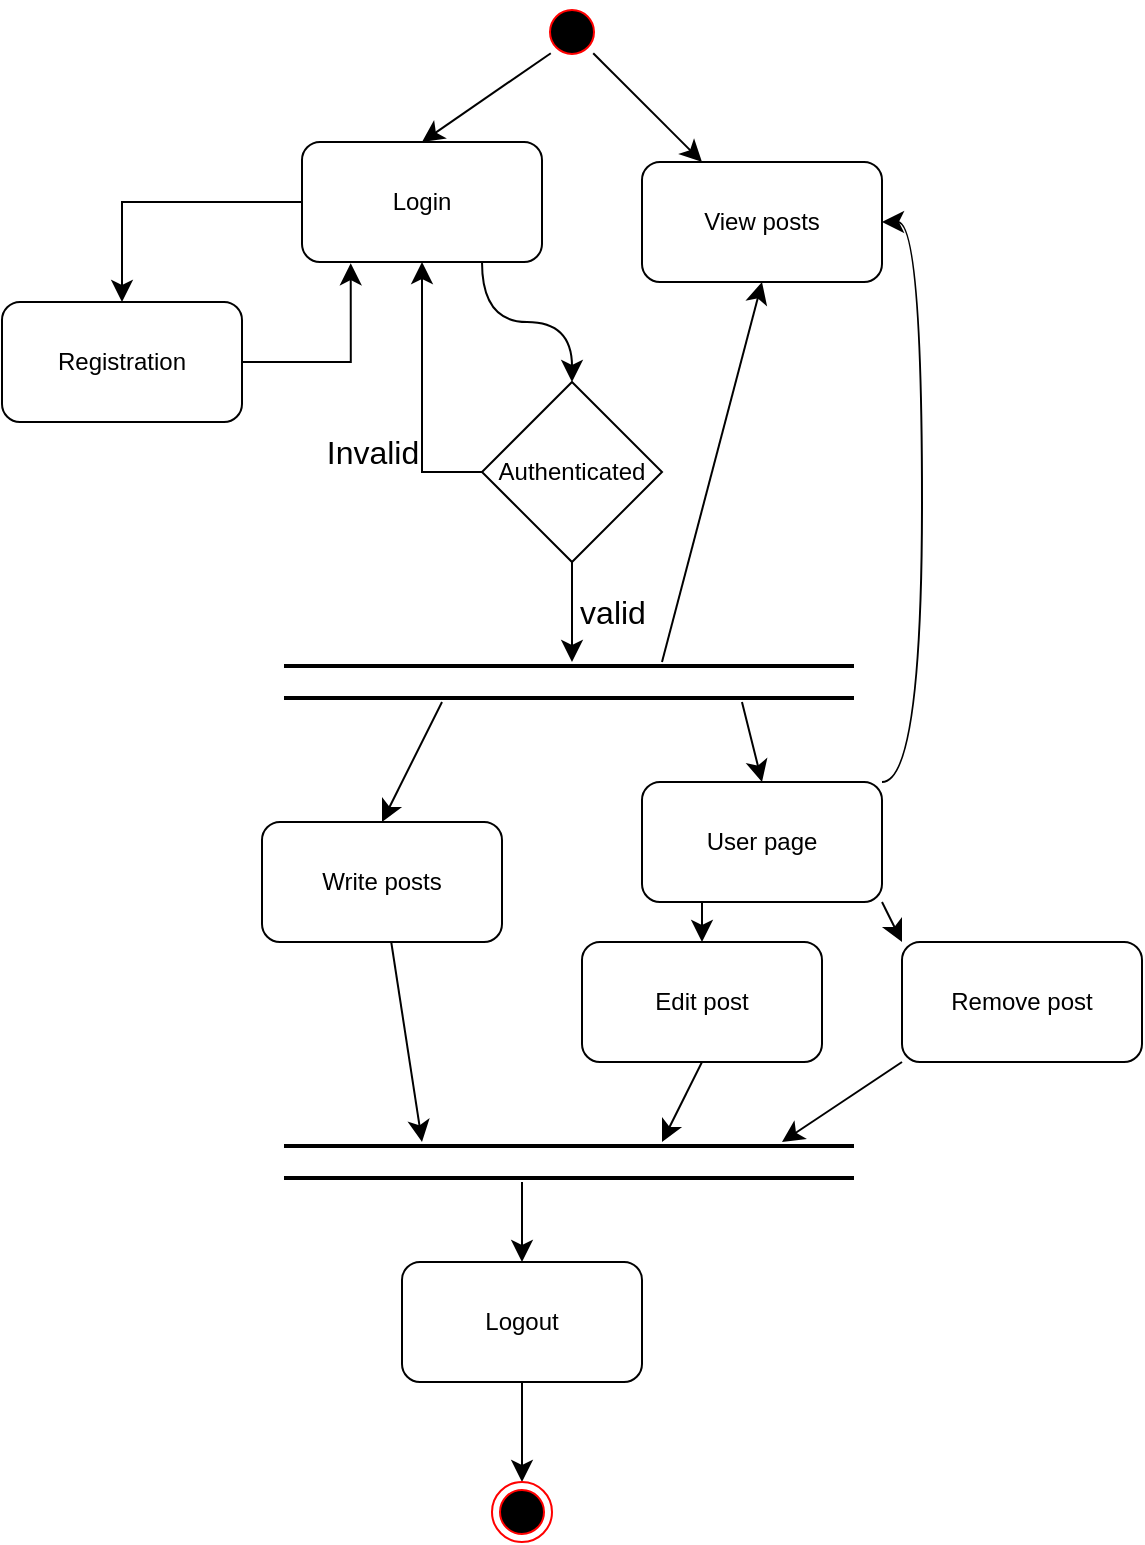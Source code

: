 <mxfile version="24.7.8" pages="3">
  <diagram name="01-Reg@Login" id="q4ly9CBJmxnuTu-2eLOl">
    <mxGraphModel dx="1650" dy="890" grid="1" gridSize="10" guides="1" tooltips="1" connect="1" arrows="1" fold="1" page="1" pageScale="1" pageWidth="827" pageHeight="1169" math="0" shadow="0">
      <root>
        <mxCell id="0" />
        <mxCell id="1" parent="0" />
        <mxCell id="3OcAJqzGk5esR2HYKRDi-7" style="edgeStyle=none;curved=1;rounded=0;orthogonalLoop=1;jettySize=auto;html=1;exitX=1;exitY=1;exitDx=0;exitDy=0;entryX=0.25;entryY=0;entryDx=0;entryDy=0;fontSize=12;startSize=8;endSize=8;" edge="1" parent="1" source="3OcAJqzGk5esR2HYKRDi-3" target="3OcAJqzGk5esR2HYKRDi-6">
          <mxGeometry relative="1" as="geometry" />
        </mxCell>
        <mxCell id="3OcAJqzGk5esR2HYKRDi-13" style="edgeStyle=none;curved=1;rounded=0;orthogonalLoop=1;jettySize=auto;html=1;exitX=0;exitY=1;exitDx=0;exitDy=0;entryX=0.5;entryY=0;entryDx=0;entryDy=0;fontSize=12;startSize=8;endSize=8;" edge="1" parent="1" source="3OcAJqzGk5esR2HYKRDi-3" target="3OcAJqzGk5esR2HYKRDi-8">
          <mxGeometry relative="1" as="geometry" />
        </mxCell>
        <mxCell id="3OcAJqzGk5esR2HYKRDi-3" value="" style="ellipse;html=1;shape=startState;fillColor=#000000;strokeColor=#ff0000;" vertex="1" parent="1">
          <mxGeometry x="400" y="350" width="30" height="30" as="geometry" />
        </mxCell>
        <mxCell id="3OcAJqzGk5esR2HYKRDi-6" value="View posts" style="rounded=1;whiteSpace=wrap;html=1;" vertex="1" parent="1">
          <mxGeometry x="450" y="430" width="120" height="60" as="geometry" />
        </mxCell>
        <mxCell id="3OcAJqzGk5esR2HYKRDi-11" style="edgeStyle=orthogonalEdgeStyle;rounded=0;orthogonalLoop=1;jettySize=auto;html=1;entryX=0.5;entryY=0;entryDx=0;entryDy=0;fontSize=12;startSize=8;endSize=8;" edge="1" parent="1" source="3OcAJqzGk5esR2HYKRDi-8" target="3OcAJqzGk5esR2HYKRDi-9">
          <mxGeometry relative="1" as="geometry" />
        </mxCell>
        <mxCell id="3OcAJqzGk5esR2HYKRDi-15" style="edgeStyle=orthogonalEdgeStyle;rounded=0;orthogonalLoop=1;jettySize=auto;html=1;exitX=0.75;exitY=1;exitDx=0;exitDy=0;entryX=0.5;entryY=0;entryDx=0;entryDy=0;fontSize=12;startSize=8;endSize=8;curved=1;" edge="1" parent="1" source="3OcAJqzGk5esR2HYKRDi-8" target="3OcAJqzGk5esR2HYKRDi-14">
          <mxGeometry relative="1" as="geometry" />
        </mxCell>
        <mxCell id="3OcAJqzGk5esR2HYKRDi-8" value="Login" style="rounded=1;whiteSpace=wrap;html=1;" vertex="1" parent="1">
          <mxGeometry x="280" y="420" width="120" height="60" as="geometry" />
        </mxCell>
        <mxCell id="3OcAJqzGk5esR2HYKRDi-12" style="edgeStyle=orthogonalEdgeStyle;rounded=0;orthogonalLoop=1;jettySize=auto;html=1;entryX=0.203;entryY=1.01;entryDx=0;entryDy=0;fontSize=12;startSize=8;endSize=8;entryPerimeter=0;" edge="1" parent="1" source="3OcAJqzGk5esR2HYKRDi-9" target="3OcAJqzGk5esR2HYKRDi-8">
          <mxGeometry relative="1" as="geometry" />
        </mxCell>
        <mxCell id="3OcAJqzGk5esR2HYKRDi-9" value="Registration" style="rounded=1;whiteSpace=wrap;html=1;" vertex="1" parent="1">
          <mxGeometry x="130" y="500" width="120" height="60" as="geometry" />
        </mxCell>
        <mxCell id="3OcAJqzGk5esR2HYKRDi-16" style="edgeStyle=orthogonalEdgeStyle;rounded=0;orthogonalLoop=1;jettySize=auto;html=1;entryX=0.5;entryY=1;entryDx=0;entryDy=0;fontSize=12;startSize=8;endSize=8;" edge="1" parent="1" source="3OcAJqzGk5esR2HYKRDi-14" target="3OcAJqzGk5esR2HYKRDi-8">
          <mxGeometry relative="1" as="geometry">
            <Array as="points">
              <mxPoint x="340" y="585" />
            </Array>
          </mxGeometry>
        </mxCell>
        <mxCell id="3OcAJqzGk5esR2HYKRDi-20" style="edgeStyle=none;curved=1;rounded=0;orthogonalLoop=1;jettySize=auto;html=1;fontSize=12;startSize=8;endSize=8;" edge="1" parent="1" source="3OcAJqzGk5esR2HYKRDi-14">
          <mxGeometry relative="1" as="geometry">
            <mxPoint x="415" y="680" as="targetPoint" />
          </mxGeometry>
        </mxCell>
        <mxCell id="3OcAJqzGk5esR2HYKRDi-14" value="Authenticated" style="rhombus;whiteSpace=wrap;html=1;align=center;" vertex="1" parent="1">
          <mxGeometry x="370" y="540" width="90" height="90" as="geometry" />
        </mxCell>
        <mxCell id="3OcAJqzGk5esR2HYKRDi-18" value="Invalid" style="text;html=1;align=center;verticalAlign=middle;resizable=0;points=[];autosize=1;strokeColor=none;fillColor=none;fontSize=16;" vertex="1" parent="1">
          <mxGeometry x="280" y="560" width="70" height="30" as="geometry" />
        </mxCell>
        <mxCell id="3OcAJqzGk5esR2HYKRDi-21" value="&lt;div&gt;&lt;span style=&quot;background-color: initial;&quot;&gt;valid&lt;/span&gt;&lt;br&gt;&lt;/div&gt;" style="text;html=1;align=center;verticalAlign=middle;resizable=0;points=[];autosize=1;strokeColor=none;fillColor=none;fontSize=16;" vertex="1" parent="1">
          <mxGeometry x="405" y="640" width="60" height="30" as="geometry" />
        </mxCell>
        <mxCell id="3OcAJqzGk5esR2HYKRDi-23" value="" style="shape=link;html=1;rounded=0;fontSize=12;startSize=8;endSize=8;curved=1;width=15;strokeWidth=2;" edge="1" parent="1">
          <mxGeometry width="100" relative="1" as="geometry">
            <mxPoint x="271" y="690" as="sourcePoint" />
            <mxPoint x="556" y="690" as="targetPoint" />
          </mxGeometry>
        </mxCell>
        <mxCell id="3OcAJqzGk5esR2HYKRDi-24" value="" style="edgeStyle=none;orthogonalLoop=1;jettySize=auto;html=1;rounded=0;fontSize=12;startSize=8;endSize=8;curved=1;entryX=0.5;entryY=1;entryDx=0;entryDy=0;" edge="1" parent="1" target="3OcAJqzGk5esR2HYKRDi-6">
          <mxGeometry width="140" relative="1" as="geometry">
            <mxPoint x="460" y="680" as="sourcePoint" />
            <mxPoint x="610" y="670" as="targetPoint" />
            <Array as="points" />
          </mxGeometry>
        </mxCell>
        <mxCell id="3OcAJqzGk5esR2HYKRDi-29" style="edgeStyle=none;curved=1;rounded=0;orthogonalLoop=1;jettySize=auto;html=1;fontSize=12;startSize=8;endSize=8;" edge="1" parent="1" source="3OcAJqzGk5esR2HYKRDi-25">
          <mxGeometry relative="1" as="geometry">
            <mxPoint x="340" y="920" as="targetPoint" />
          </mxGeometry>
        </mxCell>
        <mxCell id="3OcAJqzGk5esR2HYKRDi-25" value="Write posts" style="rounded=1;whiteSpace=wrap;html=1;" vertex="1" parent="1">
          <mxGeometry x="260" y="760" width="120" height="60" as="geometry" />
        </mxCell>
        <mxCell id="3OcAJqzGk5esR2HYKRDi-27" value="" style="edgeStyle=none;orthogonalLoop=1;jettySize=auto;html=1;rounded=0;fontSize=12;startSize=8;endSize=8;curved=1;entryX=0.5;entryY=0;entryDx=0;entryDy=0;" edge="1" parent="1" target="3OcAJqzGk5esR2HYKRDi-25">
          <mxGeometry width="140" relative="1" as="geometry">
            <mxPoint x="350" y="700" as="sourcePoint" />
            <mxPoint x="500" y="720" as="targetPoint" />
            <Array as="points" />
          </mxGeometry>
        </mxCell>
        <mxCell id="3OcAJqzGk5esR2HYKRDi-28" value="" style="shape=link;html=1;rounded=0;fontSize=12;startSize=8;endSize=8;curved=1;width=15;strokeWidth=2;" edge="1" parent="1">
          <mxGeometry width="100" relative="1" as="geometry">
            <mxPoint x="271" y="930" as="sourcePoint" />
            <mxPoint x="556" y="930" as="targetPoint" />
          </mxGeometry>
        </mxCell>
        <mxCell id="3OcAJqzGk5esR2HYKRDi-30" value="" style="edgeStyle=none;orthogonalLoop=1;jettySize=auto;html=1;rounded=0;fontSize=12;startSize=8;endSize=8;curved=1;entryX=0.5;entryY=0;entryDx=0;entryDy=0;" edge="1" parent="1" target="3OcAJqzGk5esR2HYKRDi-31">
          <mxGeometry width="140" relative="1" as="geometry">
            <mxPoint x="390" y="940" as="sourcePoint" />
            <mxPoint x="390" y="980" as="targetPoint" />
            <Array as="points" />
          </mxGeometry>
        </mxCell>
        <mxCell id="3OcAJqzGk5esR2HYKRDi-33" style="edgeStyle=none;curved=1;rounded=0;orthogonalLoop=1;jettySize=auto;html=1;entryX=0.5;entryY=0;entryDx=0;entryDy=0;fontSize=12;startSize=8;endSize=8;" edge="1" parent="1" source="3OcAJqzGk5esR2HYKRDi-31" target="3OcAJqzGk5esR2HYKRDi-32">
          <mxGeometry relative="1" as="geometry" />
        </mxCell>
        <mxCell id="3OcAJqzGk5esR2HYKRDi-31" value="Logout" style="rounded=1;whiteSpace=wrap;html=1;" vertex="1" parent="1">
          <mxGeometry x="330" y="980" width="120" height="60" as="geometry" />
        </mxCell>
        <mxCell id="3OcAJqzGk5esR2HYKRDi-32" value="" style="ellipse;html=1;shape=endState;fillColor=#000000;strokeColor=#ff0000;" vertex="1" parent="1">
          <mxGeometry x="375" y="1090" width="30" height="30" as="geometry" />
        </mxCell>
        <mxCell id="3OcAJqzGk5esR2HYKRDi-37" style="edgeStyle=orthogonalEdgeStyle;curved=1;rounded=0;orthogonalLoop=1;jettySize=auto;html=1;exitX=1;exitY=0;exitDx=0;exitDy=0;entryX=1;entryY=0.5;entryDx=0;entryDy=0;fontSize=12;startSize=8;endSize=8;" edge="1" parent="1" source="3OcAJqzGk5esR2HYKRDi-34" target="3OcAJqzGk5esR2HYKRDi-6">
          <mxGeometry relative="1" as="geometry">
            <Array as="points">
              <mxPoint x="590" y="740" />
              <mxPoint x="590" y="460" />
            </Array>
          </mxGeometry>
        </mxCell>
        <mxCell id="3OcAJqzGk5esR2HYKRDi-42" style="edgeStyle=none;curved=1;rounded=0;orthogonalLoop=1;jettySize=auto;html=1;exitX=0.25;exitY=1;exitDx=0;exitDy=0;entryX=0.5;entryY=0;entryDx=0;entryDy=0;fontSize=12;startSize=8;endSize=8;" edge="1" parent="1" source="3OcAJqzGk5esR2HYKRDi-34" target="3OcAJqzGk5esR2HYKRDi-39">
          <mxGeometry relative="1" as="geometry" />
        </mxCell>
        <mxCell id="3OcAJqzGk5esR2HYKRDi-43" style="edgeStyle=none;curved=1;rounded=0;orthogonalLoop=1;jettySize=auto;html=1;exitX=1;exitY=1;exitDx=0;exitDy=0;entryX=0;entryY=0;entryDx=0;entryDy=0;fontSize=12;startSize=8;endSize=8;" edge="1" parent="1" source="3OcAJqzGk5esR2HYKRDi-34" target="3OcAJqzGk5esR2HYKRDi-41">
          <mxGeometry relative="1" as="geometry" />
        </mxCell>
        <mxCell id="3OcAJqzGk5esR2HYKRDi-34" value="User page" style="rounded=1;whiteSpace=wrap;html=1;" vertex="1" parent="1">
          <mxGeometry x="450" y="740" width="120" height="60" as="geometry" />
        </mxCell>
        <mxCell id="3OcAJqzGk5esR2HYKRDi-35" value="" style="edgeStyle=none;orthogonalLoop=1;jettySize=auto;html=1;rounded=0;fontSize=12;startSize=8;endSize=8;curved=1;entryX=0.5;entryY=0;entryDx=0;entryDy=0;" edge="1" parent="1" target="3OcAJqzGk5esR2HYKRDi-34">
          <mxGeometry width="140" relative="1" as="geometry">
            <mxPoint x="500" y="700" as="sourcePoint" />
            <mxPoint x="560" y="720" as="targetPoint" />
            <Array as="points" />
          </mxGeometry>
        </mxCell>
        <mxCell id="3OcAJqzGk5esR2HYKRDi-45" style="edgeStyle=none;curved=1;rounded=0;orthogonalLoop=1;jettySize=auto;html=1;exitX=0.5;exitY=1;exitDx=0;exitDy=0;fontSize=12;startSize=8;endSize=8;" edge="1" parent="1" source="3OcAJqzGk5esR2HYKRDi-39">
          <mxGeometry relative="1" as="geometry">
            <mxPoint x="460" y="920" as="targetPoint" />
          </mxGeometry>
        </mxCell>
        <mxCell id="3OcAJqzGk5esR2HYKRDi-39" value="Edit post" style="rounded=1;whiteSpace=wrap;html=1;" vertex="1" parent="1">
          <mxGeometry x="420" y="820" width="120" height="60" as="geometry" />
        </mxCell>
        <mxCell id="3OcAJqzGk5esR2HYKRDi-44" style="edgeStyle=none;curved=1;rounded=0;orthogonalLoop=1;jettySize=auto;html=1;exitX=0;exitY=1;exitDx=0;exitDy=0;fontSize=12;startSize=8;endSize=8;" edge="1" parent="1" source="3OcAJqzGk5esR2HYKRDi-41">
          <mxGeometry relative="1" as="geometry">
            <mxPoint x="520" y="920" as="targetPoint" />
          </mxGeometry>
        </mxCell>
        <mxCell id="3OcAJqzGk5esR2HYKRDi-41" value="Remove post" style="rounded=1;whiteSpace=wrap;html=1;" vertex="1" parent="1">
          <mxGeometry x="580" y="820" width="120" height="60" as="geometry" />
        </mxCell>
      </root>
    </mxGraphModel>
  </diagram>
  <diagram name="02-Purchase" id="mJyV6PxVWnoGb_oMYTS3">
    <mxGraphModel dx="1021" dy="518" grid="1" gridSize="10" guides="1" tooltips="1" connect="1" arrows="1" fold="1" page="1" pageScale="1" pageWidth="1169" pageHeight="826" background="none" math="0" shadow="0">
      <root>
        <mxCell id="eyspusqXt9dTFEmAIll9-0" />
        <mxCell id="eyspusqXt9dTFEmAIll9-1" parent="eyspusqXt9dTFEmAIll9-0" />
        <mxCell id="0vI4m7N15hpGPnX4GxwY-43" style="edgeStyle=orthogonalEdgeStyle;rounded=0;orthogonalLoop=1;jettySize=auto;html=1;entryX=0.994;entryY=0.533;entryDx=0;entryDy=0;entryPerimeter=0;strokeWidth=1;fontFamily=Times New Roman;" edge="1" parent="eyspusqXt9dTFEmAIll9-1" target="0vI4m7N15hpGPnX4GxwY-42">
          <mxGeometry relative="1" as="geometry">
            <mxPoint x="910" y="1031" as="sourcePoint" />
            <Array as="points">
              <mxPoint x="920" y="1031" />
              <mxPoint x="920" y="1082" />
            </Array>
          </mxGeometry>
        </mxCell>
        <mxCell id="0vI4m7N15hpGPnX4GxwY-41" style="edgeStyle=orthogonalEdgeStyle;rounded=0;orthogonalLoop=1;jettySize=auto;html=1;strokeWidth=1;fontFamily=Times New Roman;" edge="1" parent="eyspusqXt9dTFEmAIll9-1">
          <mxGeometry relative="1" as="geometry">
            <mxPoint x="930" y="1042" as="sourcePoint" />
            <mxPoint x="350" y="1036" as="targetPoint" />
            <Array as="points">
              <mxPoint x="930" y="1036" />
            </Array>
          </mxGeometry>
        </mxCell>
        <mxCell id="0vI4m7N15hpGPnX4GxwY-37" style="edgeStyle=orthogonalEdgeStyle;rounded=0;orthogonalLoop=1;jettySize=auto;html=1;entryX=1.004;entryY=0.563;entryDx=0;entryDy=0;entryPerimeter=0;strokeWidth=1;fontFamily=Times New Roman;" edge="1" parent="eyspusqXt9dTFEmAIll9-1" target="0vI4m7N15hpGPnX4GxwY-36">
          <mxGeometry relative="1" as="geometry">
            <mxPoint x="920" y="951" as="sourcePoint" />
            <Array as="points">
              <mxPoint x="920" y="983" />
            </Array>
          </mxGeometry>
        </mxCell>
        <mxCell id="0vI4m7N15hpGPnX4GxwY-35" style="edgeStyle=orthogonalEdgeStyle;rounded=0;orthogonalLoop=1;jettySize=auto;html=1;strokeWidth=1;fontFamily=Times New Roman;" edge="1" parent="eyspusqXt9dTFEmAIll9-1" source="0vI4m7N15hpGPnX4GxwY-24">
          <mxGeometry relative="1" as="geometry">
            <mxPoint x="870" y="951" as="targetPoint" />
            <Array as="points">
              <mxPoint x="740" y="951" />
            </Array>
          </mxGeometry>
        </mxCell>
        <mxCell id="0vI4m7N15hpGPnX4GxwY-33" style="edgeStyle=orthogonalEdgeStyle;rounded=0;orthogonalLoop=1;jettySize=auto;html=1;entryX=1.004;entryY=0.579;entryDx=0;entryDy=0;entryPerimeter=0;strokeWidth=1;fontFamily=Times New Roman;" edge="1" parent="eyspusqXt9dTFEmAIll9-1" source="0vI4m7N15hpGPnX4GxwY-24" target="0vI4m7N15hpGPnX4GxwY-32">
          <mxGeometry relative="1" as="geometry">
            <Array as="points">
              <mxPoint x="740" y="914" />
            </Array>
          </mxGeometry>
        </mxCell>
        <mxCell id="0vI4m7N15hpGPnX4GxwY-28" style="edgeStyle=orthogonalEdgeStyle;rounded=0;orthogonalLoop=1;jettySize=auto;html=1;entryX=1.016;entryY=0.517;entryDx=0;entryDy=0;entryPerimeter=0;strokeWidth=1;fontFamily=Times New Roman;" edge="1" parent="eyspusqXt9dTFEmAIll9-1" source="0vI4m7N15hpGPnX4GxwY-25" target="0vI4m7N15hpGPnX4GxwY-24">
          <mxGeometry relative="1" as="geometry" />
        </mxCell>
        <mxCell id="0vI4m7N15hpGPnX4GxwY-26" style="edgeStyle=orthogonalEdgeStyle;rounded=0;orthogonalLoop=1;jettySize=auto;html=1;entryX=-0.003;entryY=0.502;entryDx=0;entryDy=0;entryPerimeter=0;strokeWidth=1;fontFamily=Times New Roman;" edge="1" parent="eyspusqXt9dTFEmAIll9-1" source="0vI4m7N15hpGPnX4GxwY-17" target="0vI4m7N15hpGPnX4GxwY-23">
          <mxGeometry relative="1" as="geometry" />
        </mxCell>
        <mxCell id="0vI4m7N15hpGPnX4GxwY-12" style="edgeStyle=orthogonalEdgeStyle;rounded=0;orthogonalLoop=1;jettySize=auto;html=1;strokeWidth=1;fontFamily=Times New Roman;" edge="1" parent="eyspusqXt9dTFEmAIll9-1">
          <mxGeometry relative="1" as="geometry">
            <mxPoint x="370" y="806" as="targetPoint" />
            <mxPoint x="510" y="761" as="sourcePoint" />
            <Array as="points">
              <mxPoint x="510" y="806" />
            </Array>
          </mxGeometry>
        </mxCell>
        <mxCell id="0vI4m7N15hpGPnX4GxwY-2" style="edgeStyle=orthogonalEdgeStyle;rounded=0;orthogonalLoop=1;jettySize=auto;html=1;entryX=0.004;entryY=0.533;entryDx=0;entryDy=0;entryPerimeter=0;fontFamily=Times New Roman;" edge="1" parent="eyspusqXt9dTFEmAIll9-1" target="CTUg7CmSzIj1mtE9K3FL-24">
          <mxGeometry relative="1" as="geometry">
            <mxPoint x="300" y="501" as="sourcePoint" />
            <Array as="points">
              <mxPoint x="300" y="562" />
            </Array>
          </mxGeometry>
        </mxCell>
        <mxCell id="CTUg7CmSzIj1mtE9K3FL-29" style="edgeStyle=orthogonalEdgeStyle;rounded=0;orthogonalLoop=1;jettySize=auto;html=1;entryX=0.004;entryY=0.476;entryDx=0;entryDy=0;entryPerimeter=0;fontFamily=Times New Roman;" edge="1" parent="eyspusqXt9dTFEmAIll9-1" source="eyspusqXt9dTFEmAIll9-12" target="CTUg7CmSzIj1mtE9K3FL-0">
          <mxGeometry relative="1" as="geometry" />
        </mxCell>
        <mxCell id="CTUg7CmSzIj1mtE9K3FL-28" style="edgeStyle=orthogonalEdgeStyle;rounded=0;orthogonalLoop=1;jettySize=auto;html=1;entryX=1;entryY=0.526;entryDx=0;entryDy=0;entryPerimeter=0;fontFamily=Times New Roman;" edge="1" parent="eyspusqXt9dTFEmAIll9-1" source="CTUg7CmSzIj1mtE9K3FL-0" target="CTUg7CmSzIj1mtE9K3FL-2">
          <mxGeometry relative="1" as="geometry">
            <Array as="points">
              <mxPoint x="525" y="142" />
            </Array>
          </mxGeometry>
        </mxCell>
        <mxCell id="CTUg7CmSzIj1mtE9K3FL-23" style="edgeStyle=orthogonalEdgeStyle;rounded=0;orthogonalLoop=1;jettySize=auto;html=1;entryX=1.036;entryY=0.517;entryDx=0;entryDy=0;entryPerimeter=0;fontFamily=Times New Roman;" edge="1" parent="eyspusqXt9dTFEmAIll9-1" source="CTUg7CmSzIj1mtE9K3FL-18" target="CTUg7CmSzIj1mtE9K3FL-22">
          <mxGeometry relative="1" as="geometry" />
        </mxCell>
        <mxCell id="eyspusqXt9dTFEmAIll9-9" value="Customer" style="swimlane;whiteSpace=wrap;fontFamily=Times New Roman;" vertex="1" parent="eyspusqXt9dTFEmAIll9-1">
          <mxGeometry x="170" y="20" width="240" height="1110" as="geometry" />
        </mxCell>
        <mxCell id="0vI4m7N15hpGPnX4GxwY-45" style="edgeStyle=orthogonalEdgeStyle;rounded=0;orthogonalLoop=1;jettySize=auto;html=1;entryX=0.5;entryY=0;entryDx=0;entryDy=0;strokeWidth=1;fontFamily=Times New Roman;" edge="1" parent="eyspusqXt9dTFEmAIll9-9" source="0vI4m7N15hpGPnX4GxwY-40" target="eyspusqXt9dTFEmAIll9-31">
          <mxGeometry relative="1" as="geometry" />
        </mxCell>
        <mxCell id="CTUg7CmSzIj1mtE9K3FL-9" style="edgeStyle=orthogonalEdgeStyle;rounded=0;orthogonalLoop=1;jettySize=auto;html=1;entryX=0.5;entryY=0;entryDx=0;entryDy=0;entryPerimeter=0;fontFamily=Times New Roman;" edge="1" parent="eyspusqXt9dTFEmAIll9-9" source="CTUg7CmSzIj1mtE9K3FL-6" target="CTUg7CmSzIj1mtE9K3FL-8">
          <mxGeometry relative="1" as="geometry" />
        </mxCell>
        <mxCell id="eyspusqXt9dTFEmAIll9-10" style="edgeStyle=orthogonalEdgeStyle;rounded=0;orthogonalLoop=1;jettySize=auto;html=1;entryX=-0.024;entryY=0.395;entryDx=0;entryDy=0;entryPerimeter=0;" edge="1" parent="eyspusqXt9dTFEmAIll9-9">
          <mxGeometry relative="1" as="geometry">
            <mxPoint x="65.5" y="62.01" as="sourcePoint" />
            <mxPoint x="113.526" y="62.01" as="targetPoint" />
          </mxGeometry>
        </mxCell>
        <mxCell id="eyspusqXt9dTFEmAIll9-11" value="v" style="ellipse;shape=startState;fillColor=#000000;strokeColor=#000000;" vertex="1" parent="eyspusqXt9dTFEmAIll9-9">
          <mxGeometry x="35.5" y="46" width="30" height="30" as="geometry" />
        </mxCell>
        <mxCell id="eyspusqXt9dTFEmAIll9-12" value="&lt;div&gt;Website &lt;br&gt;&lt;/div&gt;&lt;div&gt;Access&lt;br&gt;&lt;/div&gt;" style="rounded=1;whiteSpace=wrap;html=1;strokeColor=#000000;fillColor=#FFFFFF;fontFamily=Times New Roman;" vertex="1" parent="eyspusqXt9dTFEmAIll9-9">
          <mxGeometry x="115.5" y="42" width="82.25" height="38" as="geometry" />
        </mxCell>
        <mxCell id="CTUg7CmSzIj1mtE9K3FL-11" style="edgeStyle=orthogonalEdgeStyle;rounded=0;orthogonalLoop=1;jettySize=auto;html=1;fontFamily=Times New Roman;" edge="1" parent="eyspusqXt9dTFEmAIll9-9" source="eyspusqXt9dTFEmAIll9-13">
          <mxGeometry relative="1" as="geometry">
            <mxPoint x="140" y="242" as="targetPoint" />
          </mxGeometry>
        </mxCell>
        <mxCell id="eyspusqXt9dTFEmAIll9-13" value="Product Choose" style="rounded=1;whiteSpace=wrap;html=1;strokeColor=#000000;fillColor=#FFFFFF;fontFamily=Times New Roman;" vertex="1" parent="eyspusqXt9dTFEmAIll9-9">
          <mxGeometry x="80" y="172" width="120" height="38" as="geometry" />
        </mxCell>
        <mxCell id="CTUg7CmSzIj1mtE9K3FL-12" style="edgeStyle=orthogonalEdgeStyle;rounded=0;orthogonalLoop=1;jettySize=auto;html=1;entryX=0.503;entryY=-0.006;entryDx=0;entryDy=0;entryPerimeter=0;fontFamily=Times New Roman;" edge="1" parent="eyspusqXt9dTFEmAIll9-9" source="CTUg7CmSzIj1mtE9K3FL-2" target="eyspusqXt9dTFEmAIll9-13">
          <mxGeometry relative="1" as="geometry" />
        </mxCell>
        <mxCell id="CTUg7CmSzIj1mtE9K3FL-2" value="&lt;div&gt;Website Display&lt;br&gt;&lt;/div&gt;" style="rounded=1;whiteSpace=wrap;html=1;strokeColor=#000000;fillColor=#FFFFFF;fontFamily=Times New Roman;" vertex="1" parent="eyspusqXt9dTFEmAIll9-9">
          <mxGeometry x="80" y="102" width="120" height="38" as="geometry" />
        </mxCell>
        <mxCell id="CTUg7CmSzIj1mtE9K3FL-6" value="Add to Shopping Cart" style="rounded=1;whiteSpace=wrap;html=1;strokeColor=#000000;fillColor=#FFFFFF;fontFamily=Times New Roman;" vertex="1" parent="eyspusqXt9dTFEmAIll9-9">
          <mxGeometry x="78.75" y="242" width="120" height="38" as="geometry" />
        </mxCell>
        <mxCell id="CTUg7CmSzIj1mtE9K3FL-15" style="edgeStyle=orthogonalEdgeStyle;rounded=0;orthogonalLoop=1;jettySize=auto;html=1;entryX=0.5;entryY=0;entryDx=0;entryDy=0;fontFamily=Times New Roman;" edge="1" parent="eyspusqXt9dTFEmAIll9-9" source="CTUg7CmSzIj1mtE9K3FL-8" target="CTUg7CmSzIj1mtE9K3FL-14">
          <mxGeometry relative="1" as="geometry" />
        </mxCell>
        <mxCell id="CTUg7CmSzIj1mtE9K3FL-8" value="Purchase Data Entry" style="rounded=1;whiteSpace=wrap;html=1;strokeColor=#000000;fillColor=#FFFFFF;fontFamily=Times New Roman;" vertex="1" parent="eyspusqXt9dTFEmAIll9-9">
          <mxGeometry x="78.75" y="312" width="120" height="38" as="geometry" />
        </mxCell>
        <mxCell id="CTUg7CmSzIj1mtE9K3FL-16" style="edgeStyle=orthogonalEdgeStyle;rounded=0;orthogonalLoop=1;jettySize=auto;html=1;entryX=0;entryY=0.526;entryDx=0;entryDy=0;entryPerimeter=0;fontFamily=Times New Roman;" edge="1" parent="eyspusqXt9dTFEmAIll9-9" source="CTUg7CmSzIj1mtE9K3FL-14" target="CTUg7CmSzIj1mtE9K3FL-2">
          <mxGeometry relative="1" as="geometry">
            <Array as="points">
              <mxPoint x="50" y="416" />
              <mxPoint x="50" y="122" />
            </Array>
          </mxGeometry>
        </mxCell>
        <mxCell id="CTUg7CmSzIj1mtE9K3FL-14" value="Checkout ?" style="rhombus;fillColor=#dae8fc;strokeColor=#6c8ebf;fontFamily=Times New Roman;" vertex="1" parent="eyspusqXt9dTFEmAIll9-9">
          <mxGeometry x="83.75" y="382" width="110" height="68" as="geometry" />
        </mxCell>
        <mxCell id="CTUg7CmSzIj1mtE9K3FL-22" value="Payment Method Selection" style="rounded=1;whiteSpace=wrap;html=1;strokeColor=#000000;fillColor=#FFFFFF;fontFamily=Times New Roman;fontStyle=0" vertex="1" parent="eyspusqXt9dTFEmAIll9-9">
          <mxGeometry x="77.75" y="462" width="120" height="38" as="geometry" />
        </mxCell>
        <mxCell id="0vI4m7N15hpGPnX4GxwY-0" value="&lt;div&gt;Display &lt;br&gt;&lt;/div&gt;&lt;div&gt;&quot;Payment Fail&quot; Page&lt;/div&gt;" style="rounded=1;whiteSpace=wrap;html=1;strokeColor=#000000;fillColor=#FFFFFF;fontFamily=Times New Roman;" vertex="1" parent="eyspusqXt9dTFEmAIll9-9">
          <mxGeometry x="80" y="597" width="120" height="48" as="geometry" />
        </mxCell>
        <mxCell id="0vI4m7N15hpGPnX4GxwY-7" value="&lt;div&gt;Display &lt;br&gt;&lt;/div&gt;&lt;div&gt;&quot;Payment Succesful&quot; Page&lt;/div&gt;" style="rounded=1;whiteSpace=wrap;html=1;strokeColor=#000000;fillColor=#FFFFFF;fontFamily=Times New Roman;" vertex="1" parent="eyspusqXt9dTFEmAIll9-9">
          <mxGeometry x="80" y="684" width="120" height="48" as="geometry" />
        </mxCell>
        <mxCell id="0vI4m7N15hpGPnX4GxwY-11" value="Recived Order Confirmation" style="rounded=1;whiteSpace=wrap;html=1;strokeColor=#000000;fillColor=#FFFFFF;fontFamily=Times New Roman;" vertex="1" parent="eyspusqXt9dTFEmAIll9-9">
          <mxGeometry x="77.75" y="762" width="120" height="48" as="geometry" />
        </mxCell>
        <mxCell id="0vI4m7N15hpGPnX4GxwY-40" value="Recived Pacakges" style="rounded=1;whiteSpace=wrap;html=1;strokeColor=#000000;fillColor=#FFFFFF;fontFamily=Times New Roman;" vertex="1" parent="eyspusqXt9dTFEmAIll9-9">
          <mxGeometry x="78.75" y="992" width="120" height="48" as="geometry" />
        </mxCell>
        <mxCell id="eyspusqXt9dTFEmAIll9-31" value="" style="ellipse;shape=endState;fillColor=#000000;strokeColor=#000000;" vertex="1" parent="eyspusqXt9dTFEmAIll9-9">
          <mxGeometry x="122.75" y="1060" width="30" height="30" as="geometry" />
        </mxCell>
        <mxCell id="eyspusqXt9dTFEmAIll9-17" value="System" style="swimlane;whiteSpace=wrap;fontFamily=Times New Roman;" vertex="1" parent="eyspusqXt9dTFEmAIll9-1">
          <mxGeometry x="410" y="20" width="230" height="1110" as="geometry">
            <mxRectangle x="444.5" y="128" width="210" height="30" as="alternateBounds" />
          </mxGeometry>
        </mxCell>
        <mxCell id="CTUg7CmSzIj1mtE9K3FL-0" value="Login" style="rounded=1;whiteSpace=wrap;html=1;strokeColor=#000000;fillColor=#FFFFFF;fontFamily=Times New Roman;" vertex="1" parent="eyspusqXt9dTFEmAIll9-17">
          <mxGeometry x="77.5" y="42" width="75" height="40" as="geometry" />
        </mxCell>
        <mxCell id="CTUg7CmSzIj1mtE9K3FL-20" style="edgeStyle=orthogonalEdgeStyle;rounded=0;orthogonalLoop=1;jettySize=auto;html=1;entryX=0.496;entryY=0.035;entryDx=0;entryDy=0;entryPerimeter=0;fontFamily=Times New Roman;" edge="1" parent="eyspusqXt9dTFEmAIll9-17" source="CTUg7CmSzIj1mtE9K3FL-17" target="CTUg7CmSzIj1mtE9K3FL-18">
          <mxGeometry relative="1" as="geometry" />
        </mxCell>
        <mxCell id="CTUg7CmSzIj1mtE9K3FL-17" value="Calculate Cost" style="rounded=1;whiteSpace=wrap;html=1;strokeColor=#000000;fillColor=#FFFFFF;fontFamily=Times New Roman;" vertex="1" parent="eyspusqXt9dTFEmAIll9-17">
          <mxGeometry x="77.5" y="401" width="75" height="40" as="geometry" />
        </mxCell>
        <mxCell id="CTUg7CmSzIj1mtE9K3FL-18" value="Order Page View" style="rounded=1;whiteSpace=wrap;html=1;strokeColor=#000000;fillColor=#FFFFFF;fontFamily=Times New Roman;" vertex="1" parent="eyspusqXt9dTFEmAIll9-17">
          <mxGeometry x="77.5" y="462" width="75" height="40" as="geometry" />
        </mxCell>
        <mxCell id="CTUg7CmSzIj1mtE9K3FL-30" style="edgeStyle=orthogonalEdgeStyle;rounded=0;orthogonalLoop=1;jettySize=auto;html=1;entryX=0.5;entryY=0;entryDx=0;entryDy=0;fontFamily=Times New Roman;" edge="1" parent="eyspusqXt9dTFEmAIll9-17" source="CTUg7CmSzIj1mtE9K3FL-24" target="CTUg7CmSzIj1mtE9K3FL-27">
          <mxGeometry relative="1" as="geometry" />
        </mxCell>
        <mxCell id="CTUg7CmSzIj1mtE9K3FL-24" value="Payment Verification" style="rounded=1;whiteSpace=wrap;html=1;strokeColor=#000000;fillColor=#FFFFFF;fontFamily=Times New Roman;" vertex="1" parent="eyspusqXt9dTFEmAIll9-17">
          <mxGeometry x="55" y="522" width="120" height="38" as="geometry" />
        </mxCell>
        <mxCell id="CTUg7CmSzIj1mtE9K3FL-27" value="&#xa;Payment &#xa;Successful?&#xa;" style="rhombus;fillColor=#dae8fc;strokeColor=#6c8ebf;fontFamily=Times New Roman;" vertex="1" parent="eyspusqXt9dTFEmAIll9-17">
          <mxGeometry x="60" y="587" width="110" height="58" as="geometry" />
        </mxCell>
        <mxCell id="0vI4m7N15hpGPnX4GxwY-30" style="edgeStyle=orthogonalEdgeStyle;rounded=0;orthogonalLoop=1;jettySize=auto;html=1;entryX=0.504;entryY=0.022;entryDx=0;entryDy=0;entryPerimeter=0;strokeWidth=1;fontFamily=Times New Roman;" edge="1" parent="eyspusqXt9dTFEmAIll9-17" source="0vI4m7N15hpGPnX4GxwY-9" target="0vI4m7N15hpGPnX4GxwY-29">
          <mxGeometry relative="1" as="geometry" />
        </mxCell>
        <mxCell id="0vI4m7N15hpGPnX4GxwY-9" value="Send Order Confirmation by E-mail" style="rounded=1;whiteSpace=wrap;html=1;strokeColor=#000000;fillColor=#FFFFFF;fontFamily=Times New Roman;" vertex="1" parent="eyspusqXt9dTFEmAIll9-17">
          <mxGeometry x="55" y="722" width="120" height="38" as="geometry" />
        </mxCell>
        <mxCell id="0vI4m7N15hpGPnX4GxwY-29" value="&lt;div&gt;Order Status&lt;/div&gt;&lt;div&gt;&amp;nbsp;“New”/“Paid”&lt;/div&gt;" style="rounded=1;whiteSpace=wrap;html=1;strokeColor=#000000;fillColor=#FFFFFF;fontFamily=Times New Roman;fontStyle=0" vertex="1" parent="eyspusqXt9dTFEmAIll9-17">
          <mxGeometry x="55" y="804" width="120" height="38" as="geometry" />
        </mxCell>
        <mxCell id="0vI4m7N15hpGPnX4GxwY-32" value="&lt;div&gt;Update Order Status &lt;br&gt;&lt;/div&gt;&lt;div&gt;“Picked”&lt;/div&gt;" style="rounded=1;whiteSpace=wrap;html=1;strokeColor=#000000;fillColor=#FFFFFF;fontFamily=Times New Roman;" vertex="1" parent="eyspusqXt9dTFEmAIll9-17">
          <mxGeometry x="55" y="872" width="120" height="38" as="geometry" />
        </mxCell>
        <mxCell id="0vI4m7N15hpGPnX4GxwY-36" value="&lt;div&gt;Update Order Status &lt;br&gt;&lt;/div&gt;&lt;div&gt;“Shipping”&lt;/div&gt;" style="rounded=1;whiteSpace=wrap;html=1;strokeColor=#000000;fillColor=#FFFFFF;fontFamily=Times New Roman;" vertex="1" parent="eyspusqXt9dTFEmAIll9-17">
          <mxGeometry x="55" y="942" width="120" height="38" as="geometry" />
        </mxCell>
        <mxCell id="0vI4m7N15hpGPnX4GxwY-42" value="&lt;div&gt;Update Order Status &lt;br&gt;&lt;/div&gt;&lt;div&gt;“Deliverd”&lt;/div&gt;" style="rounded=1;whiteSpace=wrap;html=1;strokeColor=#000000;fillColor=#FFFFFF;fontFamily=Times New Roman;" vertex="1" parent="eyspusqXt9dTFEmAIll9-17">
          <mxGeometry x="55" y="1042" width="120" height="38" as="geometry" />
        </mxCell>
        <mxCell id="eyspusqXt9dTFEmAIll9-36" value="Salesperson" style="swimlane;whiteSpace=wrap;fontFamily=Times New Roman;" vertex="1" parent="eyspusqXt9dTFEmAIll9-1">
          <mxGeometry x="640" y="20" width="190" height="1110" as="geometry" />
        </mxCell>
        <mxCell id="0vI4m7N15hpGPnX4GxwY-19" style="edgeStyle=orthogonalEdgeStyle;rounded=0;orthogonalLoop=1;jettySize=auto;html=1;strokeWidth=1;fontFamily=Times New Roman;entryX=0.497;entryY=0.006;entryDx=0;entryDy=0;entryPerimeter=0;" edge="1" parent="eyspusqXt9dTFEmAIll9-36" source="0vI4m7N15hpGPnX4GxwY-13" target="0vI4m7N15hpGPnX4GxwY-17">
          <mxGeometry relative="1" as="geometry" />
        </mxCell>
        <mxCell id="0vI4m7N15hpGPnX4GxwY-13" value="Receive Order " style="rounded=1;whiteSpace=wrap;html=1;strokeColor=#000000;fillColor=#FFFFFF;fontFamily=Times New Roman;" vertex="1" parent="eyspusqXt9dTFEmAIll9-36">
          <mxGeometry x="40" y="682" width="120" height="38" as="geometry" />
        </mxCell>
        <mxCell id="0vI4m7N15hpGPnX4GxwY-17" value="Contact Shipper" style="rounded=1;whiteSpace=wrap;html=1;strokeColor=#000000;fillColor=#FFFFFF;fontFamily=Times New Roman;" vertex="1" parent="eyspusqXt9dTFEmAIll9-36">
          <mxGeometry x="40" y="772" width="120" height="38" as="geometry" />
        </mxCell>
        <mxCell id="0vI4m7N15hpGPnX4GxwY-24" value="Deliver to the Shipper" style="rounded=1;whiteSpace=wrap;html=1;strokeColor=#000000;fillColor=#FFFFFF;fontFamily=Times New Roman;" vertex="1" parent="eyspusqXt9dTFEmAIll9-36">
          <mxGeometry x="40" y="842" width="120" height="38" as="geometry" />
        </mxCell>
        <mxCell id="CTUg7CmSzIj1mtE9K3FL-19" style="edgeStyle=orthogonalEdgeStyle;rounded=0;orthogonalLoop=1;jettySize=auto;html=1;entryX=-0.068;entryY=0.359;entryDx=0;entryDy=0;entryPerimeter=0;fontFamily=Times New Roman;" edge="1" parent="eyspusqXt9dTFEmAIll9-1" source="CTUg7CmSzIj1mtE9K3FL-14" target="CTUg7CmSzIj1mtE9K3FL-17">
          <mxGeometry relative="1" as="geometry" />
        </mxCell>
        <mxCell id="0vI4m7N15hpGPnX4GxwY-1" style="edgeStyle=orthogonalEdgeStyle;rounded=0;orthogonalLoop=1;jettySize=auto;html=1;entryX=1.006;entryY=0.397;entryDx=0;entryDy=0;entryPerimeter=0;fontFamily=Times New Roman;" edge="1" parent="eyspusqXt9dTFEmAIll9-1" source="CTUg7CmSzIj1mtE9K3FL-27" target="0vI4m7N15hpGPnX4GxwY-0">
          <mxGeometry relative="1" as="geometry" />
        </mxCell>
        <mxCell id="0vI4m7N15hpGPnX4GxwY-3" style="edgeStyle=orthogonalEdgeStyle;rounded=0;orthogonalLoop=1;jettySize=auto;html=1;fontFamily=Times New Roman;" edge="1" parent="eyspusqXt9dTFEmAIll9-1" source="CTUg7CmSzIj1mtE9K3FL-27">
          <mxGeometry relative="1" as="geometry">
            <mxPoint x="525" y="692" as="targetPoint" />
          </mxGeometry>
        </mxCell>
        <mxCell id="0vI4m7N15hpGPnX4GxwY-6" value="" style="endArrow=none;html=1;rounded=0;fontFamily=Times New Roman;strokeWidth=5;" edge="1" parent="eyspusqXt9dTFEmAIll9-1">
          <mxGeometry width="50" height="50" relative="1" as="geometry">
            <mxPoint x="470" y="692" as="sourcePoint" />
            <mxPoint x="580" y="692" as="targetPoint" />
          </mxGeometry>
        </mxCell>
        <mxCell id="0vI4m7N15hpGPnX4GxwY-8" style="edgeStyle=orthogonalEdgeStyle;rounded=0;orthogonalLoop=1;jettySize=auto;html=1;strokeWidth=1;fontFamily=Times New Roman;" edge="1" parent="eyspusqXt9dTFEmAIll9-1">
          <mxGeometry relative="1" as="geometry">
            <mxPoint x="370" y="722" as="targetPoint" />
            <mxPoint x="500" y="692" as="sourcePoint" />
            <Array as="points">
              <mxPoint x="500" y="722" />
            </Array>
          </mxGeometry>
        </mxCell>
        <mxCell id="0vI4m7N15hpGPnX4GxwY-10" style="edgeStyle=orthogonalEdgeStyle;rounded=0;orthogonalLoop=1;jettySize=auto;html=1;strokeWidth=1;fontFamily=Times New Roman;entryX=0.504;entryY=0.006;entryDx=0;entryDy=0;entryPerimeter=0;" edge="1" parent="eyspusqXt9dTFEmAIll9-1" target="0vI4m7N15hpGPnX4GxwY-9">
          <mxGeometry relative="1" as="geometry">
            <mxPoint x="360" y="752" as="targetPoint" />
            <mxPoint x="520" y="692" as="sourcePoint" />
            <Array as="points">
              <mxPoint x="525" y="692" />
            </Array>
          </mxGeometry>
        </mxCell>
        <mxCell id="0vI4m7N15hpGPnX4GxwY-20" value="Salesperson" style="swimlane;whiteSpace=wrap;fontFamily=Times New Roman;" vertex="1" parent="eyspusqXt9dTFEmAIll9-1">
          <mxGeometry x="830" y="20" width="190" height="1110" as="geometry" />
        </mxCell>
        <mxCell id="0vI4m7N15hpGPnX4GxwY-39" style="edgeStyle=orthogonalEdgeStyle;rounded=0;orthogonalLoop=1;jettySize=auto;html=1;entryX=0.501;entryY=-0.04;entryDx=0;entryDy=0;entryPerimeter=0;strokeWidth=1;fontFamily=Times New Roman;" edge="1" parent="0vI4m7N15hpGPnX4GxwY-20" source="0vI4m7N15hpGPnX4GxwY-34" target="0vI4m7N15hpGPnX4GxwY-38">
          <mxGeometry relative="1" as="geometry" />
        </mxCell>
        <mxCell id="0vI4m7N15hpGPnX4GxwY-27" style="edgeStyle=orthogonalEdgeStyle;rounded=0;orthogonalLoop=1;jettySize=auto;html=1;entryX=0.497;entryY=-0.04;entryDx=0;entryDy=0;entryPerimeter=0;strokeWidth=1;fontFamily=Times New Roman;" edge="1" parent="0vI4m7N15hpGPnX4GxwY-20" source="0vI4m7N15hpGPnX4GxwY-23" target="0vI4m7N15hpGPnX4GxwY-25">
          <mxGeometry relative="1" as="geometry" />
        </mxCell>
        <mxCell id="0vI4m7N15hpGPnX4GxwY-23" value="Receive Order" style="rounded=1;whiteSpace=wrap;html=1;strokeColor=#000000;fillColor=#FFFFFF;fontFamily=Times New Roman;" vertex="1" parent="0vI4m7N15hpGPnX4GxwY-20">
          <mxGeometry x="30" y="772" width="120" height="38" as="geometry" />
        </mxCell>
        <mxCell id="0vI4m7N15hpGPnX4GxwY-25" value="Turn to the warehouse" style="rounded=1;whiteSpace=wrap;html=1;strokeColor=#000000;fillColor=#FFFFFF;fontFamily=Times New Roman;" vertex="1" parent="0vI4m7N15hpGPnX4GxwY-20">
          <mxGeometry x="30" y="842" width="120" height="38" as="geometry" />
        </mxCell>
        <mxCell id="0vI4m7N15hpGPnX4GxwY-34" value="Got Packages" style="rounded=1;whiteSpace=wrap;html=1;strokeColor=#000000;fillColor=#FFFFFF;fontFamily=Times New Roman;" vertex="1" parent="0vI4m7N15hpGPnX4GxwY-20">
          <mxGeometry x="30" y="912" width="120" height="38" as="geometry" />
        </mxCell>
        <mxCell id="0vI4m7N15hpGPnX4GxwY-38" value="Shiiping to the Customer" style="rounded=1;whiteSpace=wrap;html=1;strokeColor=#000000;fillColor=#FFFFFF;fontFamily=Times New Roman;" vertex="1" parent="0vI4m7N15hpGPnX4GxwY-20">
          <mxGeometry x="30" y="992" width="120" height="38" as="geometry" />
        </mxCell>
        <mxCell id="0vI4m7N15hpGPnX4GxwY-31" style="edgeStyle=orthogonalEdgeStyle;rounded=0;orthogonalLoop=1;jettySize=auto;html=1;strokeWidth=1;fontFamily=Times New Roman;entryX=0;entryY=0.526;entryDx=0;entryDy=0;entryPerimeter=0;" edge="1" parent="eyspusqXt9dTFEmAIll9-1" target="0vI4m7N15hpGPnX4GxwY-13">
          <mxGeometry relative="1" as="geometry">
            <mxPoint x="670" y="722" as="targetPoint" />
            <mxPoint x="550" y="692" as="sourcePoint" />
            <Array as="points">
              <mxPoint x="550" y="722" />
            </Array>
          </mxGeometry>
        </mxCell>
      </root>
    </mxGraphModel>
  </diagram>
  <diagram name="Page-3" id="glWQ5AfRPKKfGCnxnSg2">
    <mxGraphModel dx="868" dy="440" grid="1" gridSize="10" guides="1" tooltips="1" connect="1" arrows="1" fold="1" page="1" pageScale="1" pageWidth="850" pageHeight="1100" math="0" shadow="0">
      <root>
        <mxCell id="0" />
        <mxCell id="1" parent="0" />
      </root>
    </mxGraphModel>
  </diagram>
</mxfile>
